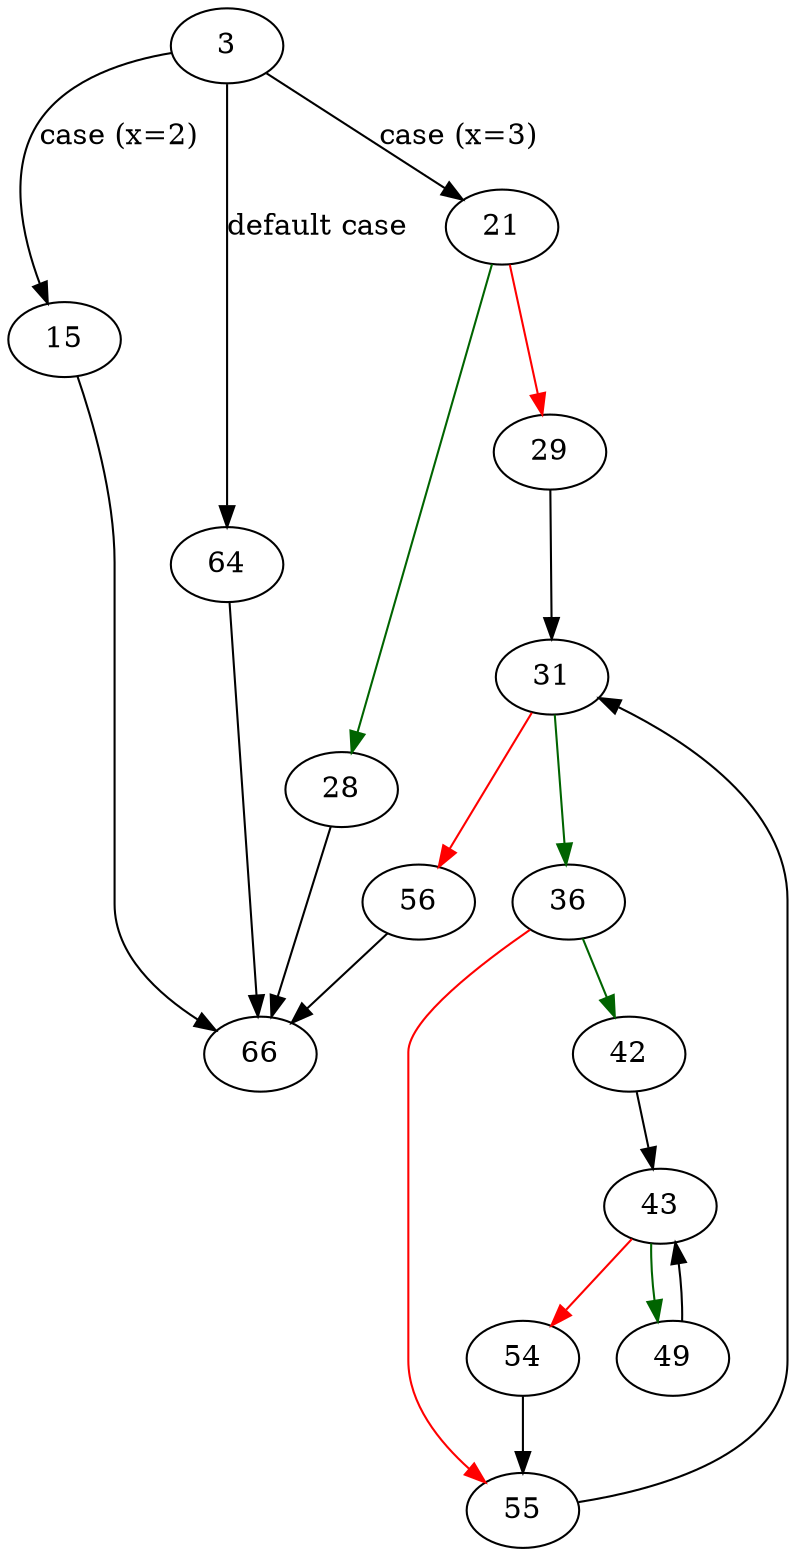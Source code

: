 strict digraph "lengthFunc" {
	// Node definitions.
	3 [entry=true];
	15;
	21;
	64;
	66;
	28;
	29;
	31;
	36;
	56;
	42;
	55;
	43;
	49;
	54;

	// Edge definitions.
	3 -> 15 [
		cond="case (x=2)"
		label="case (x=2)"
	];
	3 -> 21 [
		cond="case (x=3)"
		label="case (x=3)"
	];
	3 -> 64 [
		cond="default case"
		label="default case"
	];
	15 -> 66;
	21 -> 28 [
		color=darkgreen
		cond=true
	];
	21 -> 29 [
		color=red
		cond=false
	];
	64 -> 66;
	28 -> 66;
	29 -> 31;
	31 -> 36 [
		color=darkgreen
		cond=true
	];
	31 -> 56 [
		color=red
		cond=false
	];
	36 -> 42 [
		color=darkgreen
		cond=true
	];
	36 -> 55 [
		color=red
		cond=false
	];
	56 -> 66;
	42 -> 43;
	55 -> 31;
	43 -> 49 [
		color=darkgreen
		cond=true
	];
	43 -> 54 [
		color=red
		cond=false
	];
	49 -> 43;
	54 -> 55;
}